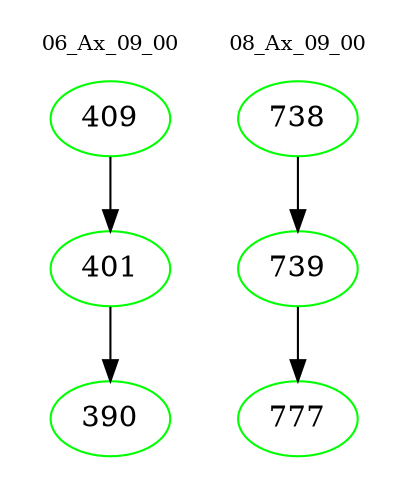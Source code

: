 digraph{
subgraph cluster_0 {
color = white
label = "06_Ax_09_00";
fontsize=10;
T0_409 [label="409", color="green"]
T0_409 -> T0_401 [color="black"]
T0_401 [label="401", color="green"]
T0_401 -> T0_390 [color="black"]
T0_390 [label="390", color="green"]
}
subgraph cluster_1 {
color = white
label = "08_Ax_09_00";
fontsize=10;
T1_738 [label="738", color="green"]
T1_738 -> T1_739 [color="black"]
T1_739 [label="739", color="green"]
T1_739 -> T1_777 [color="black"]
T1_777 [label="777", color="green"]
}
}
